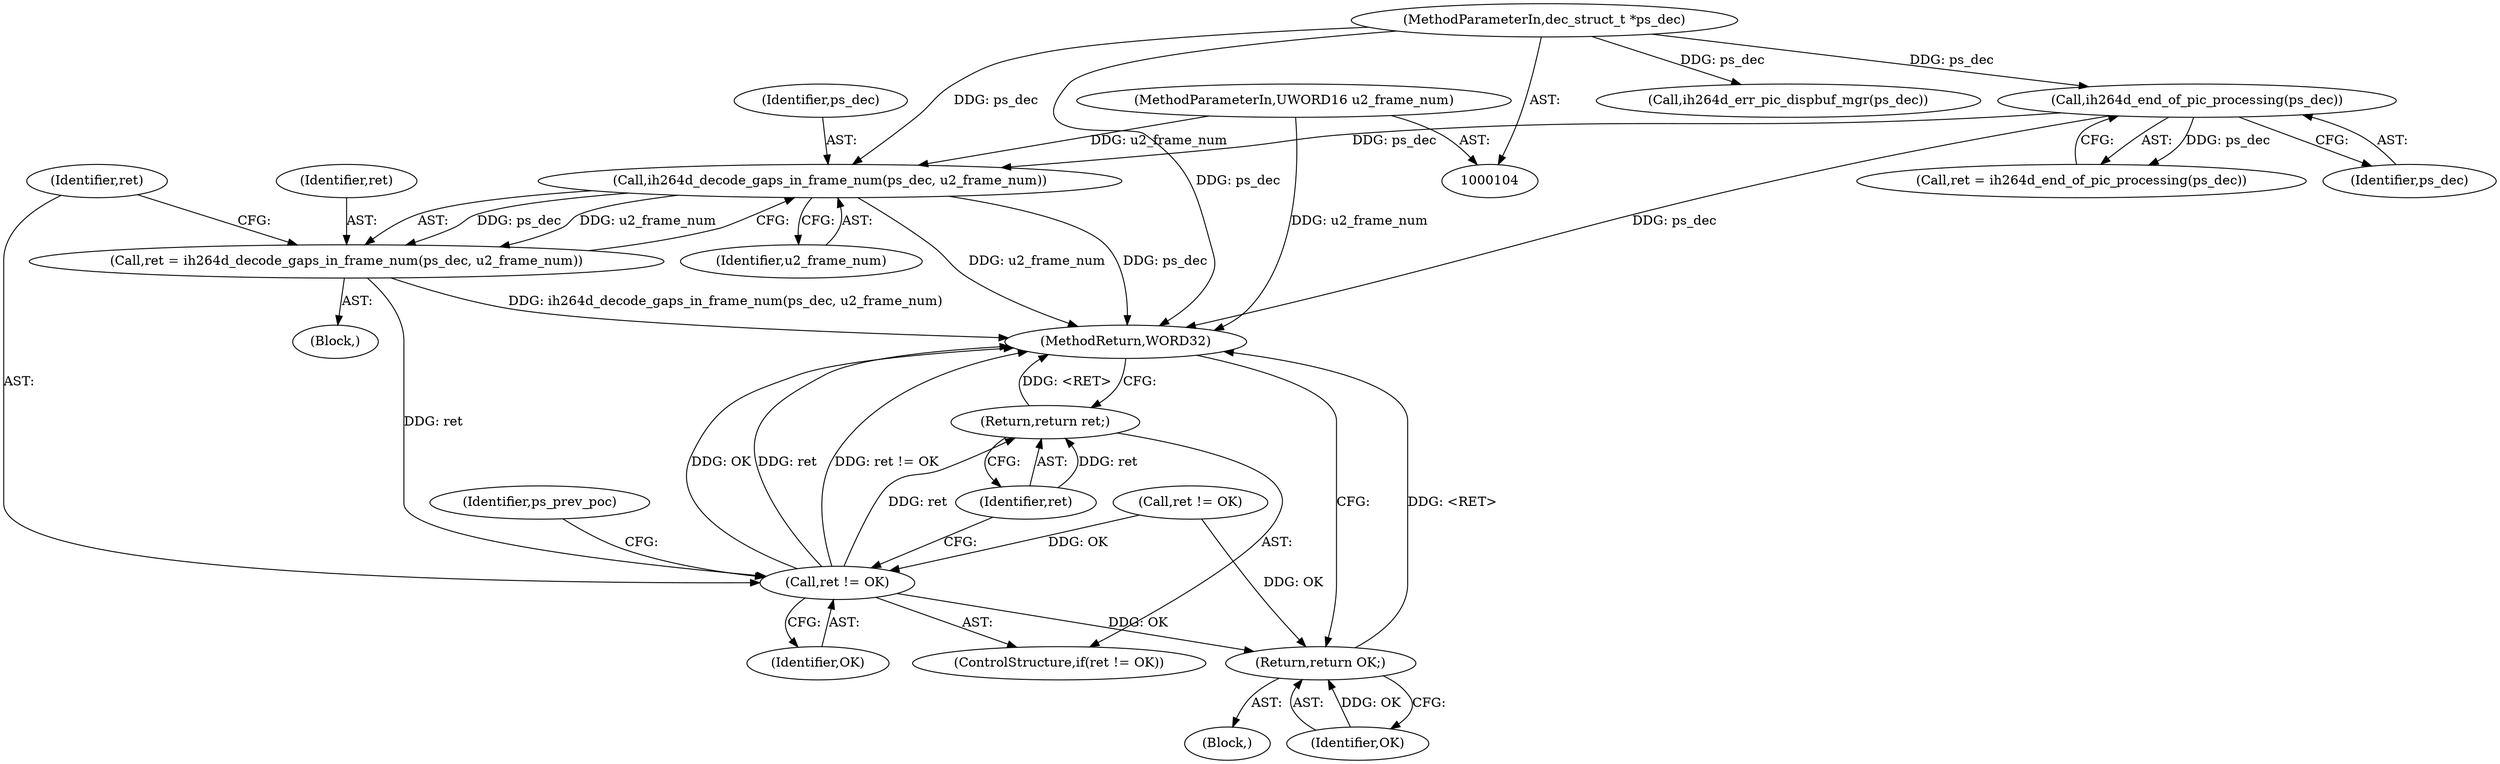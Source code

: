 digraph "0_Android_326fe991a4b7971e8aeaf4ac775491dd8abd85bb_0@pointer" {
"1000214" [label="(Call,ih264d_decode_gaps_in_frame_num(ps_dec, u2_frame_num))"];
"1000151" [label="(Call,ih264d_end_of_pic_processing(ps_dec))"];
"1000105" [label="(MethodParameterIn,dec_struct_t *ps_dec)"];
"1000107" [label="(MethodParameterIn,UWORD16 u2_frame_num)"];
"1000212" [label="(Call,ret = ih264d_decode_gaps_in_frame_num(ps_dec, u2_frame_num))"];
"1000218" [label="(Call,ret != OK)"];
"1000221" [label="(Return,return ret;)"];
"1000304" [label="(Return,return OK;)"];
"1000217" [label="(ControlStructure,if(ret != OK))"];
"1000219" [label="(Identifier,ret)"];
"1000225" [label="(Identifier,ps_prev_poc)"];
"1000215" [label="(Identifier,ps_dec)"];
"1000213" [label="(Identifier,ret)"];
"1000108" [label="(Block,)"];
"1000214" [label="(Call,ih264d_decode_gaps_in_frame_num(ps_dec, u2_frame_num))"];
"1000211" [label="(Block,)"];
"1000216" [label="(Identifier,u2_frame_num)"];
"1000107" [label="(MethodParameterIn,UWORD16 u2_frame_num)"];
"1000140" [label="(Call,ih264d_err_pic_dispbuf_mgr(ps_dec))"];
"1000154" [label="(Call,ret != OK)"];
"1000304" [label="(Return,return OK;)"];
"1000149" [label="(Call,ret = ih264d_end_of_pic_processing(ps_dec))"];
"1000305" [label="(Identifier,OK)"];
"1000222" [label="(Identifier,ret)"];
"1000220" [label="(Identifier,OK)"];
"1000151" [label="(Call,ih264d_end_of_pic_processing(ps_dec))"];
"1000218" [label="(Call,ret != OK)"];
"1000105" [label="(MethodParameterIn,dec_struct_t *ps_dec)"];
"1000212" [label="(Call,ret = ih264d_decode_gaps_in_frame_num(ps_dec, u2_frame_num))"];
"1000152" [label="(Identifier,ps_dec)"];
"1000221" [label="(Return,return ret;)"];
"1000306" [label="(MethodReturn,WORD32)"];
"1000214" -> "1000212"  [label="AST: "];
"1000214" -> "1000216"  [label="CFG: "];
"1000215" -> "1000214"  [label="AST: "];
"1000216" -> "1000214"  [label="AST: "];
"1000212" -> "1000214"  [label="CFG: "];
"1000214" -> "1000306"  [label="DDG: u2_frame_num"];
"1000214" -> "1000306"  [label="DDG: ps_dec"];
"1000214" -> "1000212"  [label="DDG: ps_dec"];
"1000214" -> "1000212"  [label="DDG: u2_frame_num"];
"1000151" -> "1000214"  [label="DDG: ps_dec"];
"1000105" -> "1000214"  [label="DDG: ps_dec"];
"1000107" -> "1000214"  [label="DDG: u2_frame_num"];
"1000151" -> "1000149"  [label="AST: "];
"1000151" -> "1000152"  [label="CFG: "];
"1000152" -> "1000151"  [label="AST: "];
"1000149" -> "1000151"  [label="CFG: "];
"1000151" -> "1000306"  [label="DDG: ps_dec"];
"1000151" -> "1000149"  [label="DDG: ps_dec"];
"1000105" -> "1000151"  [label="DDG: ps_dec"];
"1000105" -> "1000104"  [label="AST: "];
"1000105" -> "1000306"  [label="DDG: ps_dec"];
"1000105" -> "1000140"  [label="DDG: ps_dec"];
"1000107" -> "1000104"  [label="AST: "];
"1000107" -> "1000306"  [label="DDG: u2_frame_num"];
"1000212" -> "1000211"  [label="AST: "];
"1000213" -> "1000212"  [label="AST: "];
"1000219" -> "1000212"  [label="CFG: "];
"1000212" -> "1000306"  [label="DDG: ih264d_decode_gaps_in_frame_num(ps_dec, u2_frame_num)"];
"1000212" -> "1000218"  [label="DDG: ret"];
"1000218" -> "1000217"  [label="AST: "];
"1000218" -> "1000220"  [label="CFG: "];
"1000219" -> "1000218"  [label="AST: "];
"1000220" -> "1000218"  [label="AST: "];
"1000222" -> "1000218"  [label="CFG: "];
"1000225" -> "1000218"  [label="CFG: "];
"1000218" -> "1000306"  [label="DDG: ret"];
"1000218" -> "1000306"  [label="DDG: ret != OK"];
"1000218" -> "1000306"  [label="DDG: OK"];
"1000154" -> "1000218"  [label="DDG: OK"];
"1000218" -> "1000221"  [label="DDG: ret"];
"1000218" -> "1000304"  [label="DDG: OK"];
"1000221" -> "1000217"  [label="AST: "];
"1000221" -> "1000222"  [label="CFG: "];
"1000222" -> "1000221"  [label="AST: "];
"1000306" -> "1000221"  [label="CFG: "];
"1000221" -> "1000306"  [label="DDG: <RET>"];
"1000222" -> "1000221"  [label="DDG: ret"];
"1000304" -> "1000108"  [label="AST: "];
"1000304" -> "1000305"  [label="CFG: "];
"1000305" -> "1000304"  [label="AST: "];
"1000306" -> "1000304"  [label="CFG: "];
"1000304" -> "1000306"  [label="DDG: <RET>"];
"1000305" -> "1000304"  [label="DDG: OK"];
"1000154" -> "1000304"  [label="DDG: OK"];
}
